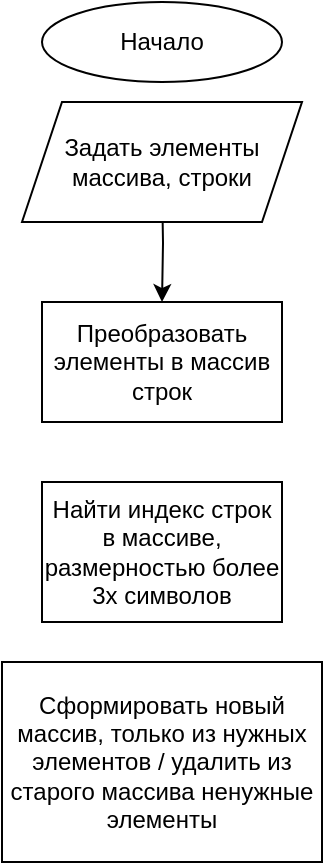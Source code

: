 <mxfile version="21.6.5" type="device">
  <diagram name="Страница 1" id="_4bzaBuuTGFatj3pcLbr">
    <mxGraphModel dx="686" dy="555" grid="1" gridSize="10" guides="1" tooltips="1" connect="1" arrows="1" fold="1" page="1" pageScale="1" pageWidth="827" pageHeight="1169" math="0" shadow="0">
      <root>
        <mxCell id="0" />
        <mxCell id="1" parent="0" />
        <mxCell id="9eH8coecGAt1r1kWurH2-1" value="Начало" style="ellipse;whiteSpace=wrap;html=1;" vertex="1" parent="1">
          <mxGeometry x="270" y="20" width="120" height="40" as="geometry" />
        </mxCell>
        <mxCell id="9eH8coecGAt1r1kWurH2-5" style="edgeStyle=orthogonalEdgeStyle;rounded=0;orthogonalLoop=1;jettySize=auto;html=1;exitX=0.5;exitY=1;exitDx=0;exitDy=0;entryX=0.5;entryY=0;entryDx=0;entryDy=0;" edge="1" parent="1" target="9eH8coecGAt1r1kWurH2-7">
          <mxGeometry relative="1" as="geometry">
            <mxPoint x="330" y="140" as="targetPoint" />
            <mxPoint x="330" y="110" as="sourcePoint" />
          </mxGeometry>
        </mxCell>
        <mxCell id="9eH8coecGAt1r1kWurH2-6" value="Задать элементы массива, строки" style="shape=parallelogram;perimeter=parallelogramPerimeter;whiteSpace=wrap;html=1;fixedSize=1;" vertex="1" parent="1">
          <mxGeometry x="260" y="70" width="140" height="60" as="geometry" />
        </mxCell>
        <mxCell id="9eH8coecGAt1r1kWurH2-7" value="Преобразовать элементы в массив строк" style="rounded=0;whiteSpace=wrap;html=1;" vertex="1" parent="1">
          <mxGeometry x="270" y="170" width="120" height="60" as="geometry" />
        </mxCell>
        <mxCell id="9eH8coecGAt1r1kWurH2-9" value="Найти индекс строк в массиве, размерностью более 3х символов" style="rounded=0;whiteSpace=wrap;html=1;" vertex="1" parent="1">
          <mxGeometry x="270" y="260" width="120" height="70" as="geometry" />
        </mxCell>
        <mxCell id="9eH8coecGAt1r1kWurH2-10" value="Сформировать новый массив, только из нужных элементов / удалить из старого массива ненужные элементы" style="rounded=0;whiteSpace=wrap;html=1;" vertex="1" parent="1">
          <mxGeometry x="250" y="350" width="160" height="100" as="geometry" />
        </mxCell>
      </root>
    </mxGraphModel>
  </diagram>
</mxfile>
